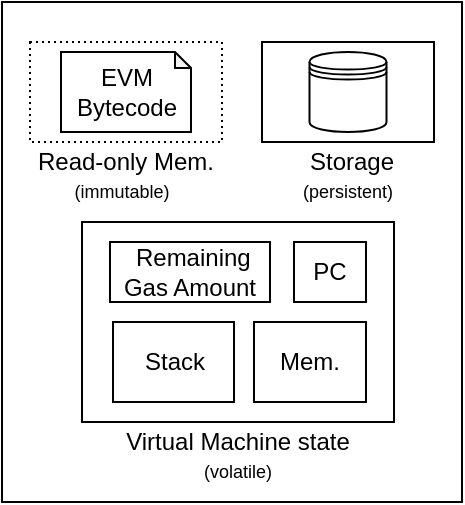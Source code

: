 <mxfile version="16.5.1" type="device"><diagram id="ZQFrHYrmpB3QEk6_HuL0" name="Page-1"><mxGraphModel dx="569" dy="346" grid="1" gridSize="10" guides="1" tooltips="1" connect="1" arrows="1" fold="1" page="1" pageScale="1" pageWidth="827" pageHeight="1169" math="0" shadow="0"><root><mxCell id="0"/><mxCell id="1" parent="0"/><mxCell id="nU35tD7Db-FefNPh2311-1" value="" style="rounded=0;whiteSpace=wrap;html=1;" vertex="1" parent="1"><mxGeometry x="280" y="150" width="230" height="250" as="geometry"/></mxCell><mxCell id="nU35tD7Db-FefNPh2311-2" value="" style="rounded=0;whiteSpace=wrap;html=1;dashed=1;dashPattern=1 2;fillColor=none;" vertex="1" parent="1"><mxGeometry x="294" y="170" width="96" height="50" as="geometry"/></mxCell><mxCell id="nU35tD7Db-FefNPh2311-3" value="Read-only Mem." style="text;html=1;strokeColor=none;fillColor=none;align=center;verticalAlign=middle;whiteSpace=wrap;rounded=0;dashed=1;dashPattern=1 2;" vertex="1" parent="1"><mxGeometry x="294" y="220" width="96" height="20" as="geometry"/></mxCell><mxCell id="nU35tD7Db-FefNPh2311-4" value="EVM Bytecode" style="shape=note;whiteSpace=wrap;html=1;backgroundOutline=1;darkOpacity=0.05;fillColor=none;size=8;" vertex="1" parent="1"><mxGeometry x="309.5" y="175" width="65" height="40" as="geometry"/></mxCell><mxCell id="nU35tD7Db-FefNPh2311-5" value="" style="rounded=0;whiteSpace=wrap;html=1;fillColor=none;" vertex="1" parent="1"><mxGeometry x="320" y="260" width="156" height="100" as="geometry"/></mxCell><mxCell id="nU35tD7Db-FefNPh2311-6" value="PC" style="rounded=0;whiteSpace=wrap;html=1;fillColor=none;" vertex="1" parent="1"><mxGeometry x="426" y="270" width="36" height="30" as="geometry"/></mxCell><mxCell id="nU35tD7Db-FefNPh2311-7" value="Stack" style="rounded=0;whiteSpace=wrap;html=1;fillColor=none;" vertex="1" parent="1"><mxGeometry x="335.5" y="310" width="60.5" height="40" as="geometry"/></mxCell><mxCell id="nU35tD7Db-FefNPh2311-8" value="Mem." style="rounded=0;whiteSpace=wrap;html=1;fillColor=none;" vertex="1" parent="1"><mxGeometry x="406" y="310" width="56" height="40" as="geometry"/></mxCell><mxCell id="nU35tD7Db-FefNPh2311-9" value="&amp;nbsp;Remaining Gas Amount" style="rounded=0;whiteSpace=wrap;html=1;fillColor=none;" vertex="1" parent="1"><mxGeometry x="334" y="270" width="80" height="30" as="geometry"/></mxCell><mxCell id="nU35tD7Db-FefNPh2311-11" value="Virtual Machine state" style="text;html=1;strokeColor=none;fillColor=none;align=center;verticalAlign=middle;whiteSpace=wrap;rounded=0;" vertex="1" parent="1"><mxGeometry x="320" y="360" width="156" height="20" as="geometry"/></mxCell><mxCell id="nU35tD7Db-FefNPh2311-12" value="(volatile)" style="text;html=1;strokeColor=none;fillColor=none;align=center;verticalAlign=middle;whiteSpace=wrap;rounded=0;fontSize=9;" vertex="1" parent="1"><mxGeometry x="320" y="380" width="156" height="10" as="geometry"/></mxCell><mxCell id="nU35tD7Db-FefNPh2311-13" value="(immutable)" style="text;html=1;strokeColor=none;fillColor=none;align=center;verticalAlign=middle;whiteSpace=wrap;rounded=0;fontSize=9;" vertex="1" parent="1"><mxGeometry x="290" y="240" width="100" height="10" as="geometry"/></mxCell><mxCell id="nU35tD7Db-FefNPh2311-15" value="" style="rounded=0;whiteSpace=wrap;html=1;fontSize=9;fillColor=none;" vertex="1" parent="1"><mxGeometry x="410" y="170" width="86" height="50" as="geometry"/></mxCell><mxCell id="nU35tD7Db-FefNPh2311-16" value="" style="shape=datastore;whiteSpace=wrap;html=1;fontSize=9;fillColor=none;" vertex="1" parent="1"><mxGeometry x="433.75" y="175" width="38.5" height="40" as="geometry"/></mxCell><mxCell id="nU35tD7Db-FefNPh2311-17" value="Storage" style="text;html=1;strokeColor=none;fillColor=none;align=center;verticalAlign=middle;whiteSpace=wrap;rounded=0;dashed=1;dashPattern=1 2;" vertex="1" parent="1"><mxGeometry x="410" y="220" width="90" height="20" as="geometry"/></mxCell><mxCell id="nU35tD7Db-FefNPh2311-18" value="(persistent)" style="text;html=1;strokeColor=none;fillColor=none;align=center;verticalAlign=middle;whiteSpace=wrap;rounded=0;fontSize=9;" vertex="1" parent="1"><mxGeometry x="410" y="240" width="86" height="10" as="geometry"/></mxCell></root></mxGraphModel></diagram></mxfile>